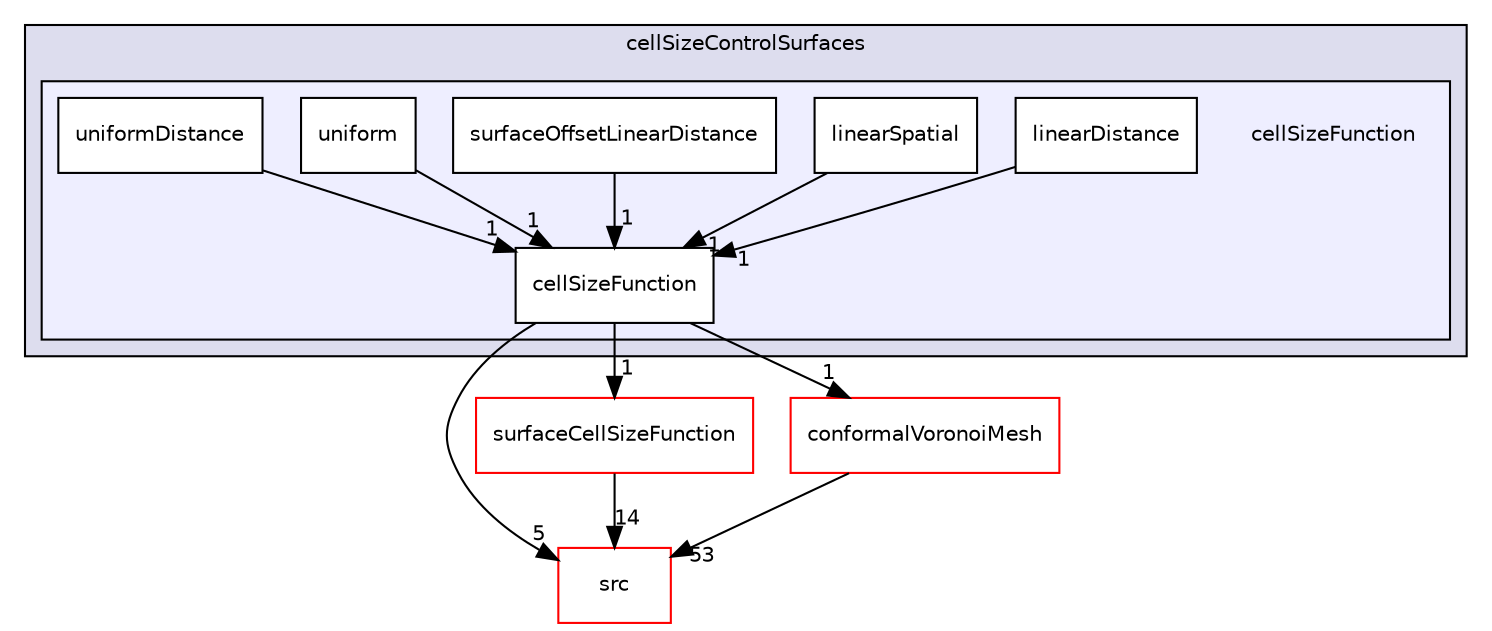 digraph "applications/utilities/mesh/generation/foamyMesh/conformalVoronoiMesh/cellSizeControlSurfaces/cellSizeFunction" {
  bgcolor=transparent;
  compound=true
  node [ fontsize="10", fontname="Helvetica"];
  edge [ labelfontsize="10", labelfontname="Helvetica"];
  subgraph clusterdir_778c82a8af8b45b8f10407162d229375 {
    graph [ bgcolor="#ddddee", pencolor="black", label="cellSizeControlSurfaces" fontname="Helvetica", fontsize="10", URL="dir_778c82a8af8b45b8f10407162d229375.html"]
  subgraph clusterdir_6dd7c2ece02a33713acd5d2ba8a1963a {
    graph [ bgcolor="#eeeeff", pencolor="black", label="" URL="dir_6dd7c2ece02a33713acd5d2ba8a1963a.html"];
    dir_6dd7c2ece02a33713acd5d2ba8a1963a [shape=plaintext label="cellSizeFunction"];
    dir_a1837249e3ee76363e10bc44dc415e5a [shape=box label="cellSizeFunction" color="black" fillcolor="white" style="filled" URL="dir_a1837249e3ee76363e10bc44dc415e5a.html"];
    dir_f4816c0eec55d709829b3de6381fdbe4 [shape=box label="linearDistance" color="black" fillcolor="white" style="filled" URL="dir_f4816c0eec55d709829b3de6381fdbe4.html"];
    dir_a5d0cdf152285744513d46f6895d6a32 [shape=box label="linearSpatial" color="black" fillcolor="white" style="filled" URL="dir_a5d0cdf152285744513d46f6895d6a32.html"];
    dir_c2b51473512eb6b809bda46e1a648ab0 [shape=box label="surfaceOffsetLinearDistance" color="black" fillcolor="white" style="filled" URL="dir_c2b51473512eb6b809bda46e1a648ab0.html"];
    dir_1846c67a6a460817f3e2550782ee40d2 [shape=box label="uniform" color="black" fillcolor="white" style="filled" URL="dir_1846c67a6a460817f3e2550782ee40d2.html"];
    dir_3995394cdb82657bd57bcdcb69e27938 [shape=box label="uniformDistance" color="black" fillcolor="white" style="filled" URL="dir_3995394cdb82657bd57bcdcb69e27938.html"];
  }
  }
  dir_68267d1309a1af8e8297ef4c3efbcdba [shape=box label="src" color="red" URL="dir_68267d1309a1af8e8297ef4c3efbcdba.html"];
  dir_bb203e61ccf055bfaaaa7acfdea88afb [shape=box label="surfaceCellSizeFunction" color="red" URL="dir_bb203e61ccf055bfaaaa7acfdea88afb.html"];
  dir_38479fab6fd543e227b5b42ac4c0dfc7 [shape=box label="conformalVoronoiMesh" color="red" URL="dir_38479fab6fd543e227b5b42ac4c0dfc7.html"];
  dir_1846c67a6a460817f3e2550782ee40d2->dir_a1837249e3ee76363e10bc44dc415e5a [headlabel="1", labeldistance=1.5 headhref="dir_001403_000525.html"];
  dir_a1837249e3ee76363e10bc44dc415e5a->dir_68267d1309a1af8e8297ef4c3efbcdba [headlabel="5", labeldistance=1.5 headhref="dir_000525_000736.html"];
  dir_a1837249e3ee76363e10bc44dc415e5a->dir_bb203e61ccf055bfaaaa7acfdea88afb [headlabel="1", labeldistance=1.5 headhref="dir_000525_000530.html"];
  dir_a1837249e3ee76363e10bc44dc415e5a->dir_38479fab6fd543e227b5b42ac4c0dfc7 [headlabel="1", labeldistance=1.5 headhref="dir_000525_000538.html"];
  dir_bb203e61ccf055bfaaaa7acfdea88afb->dir_68267d1309a1af8e8297ef4c3efbcdba [headlabel="14", labeldistance=1.5 headhref="dir_000530_000736.html"];
  dir_3995394cdb82657bd57bcdcb69e27938->dir_a1837249e3ee76363e10bc44dc415e5a [headlabel="1", labeldistance=1.5 headhref="dir_000529_000525.html"];
  dir_a5d0cdf152285744513d46f6895d6a32->dir_a1837249e3ee76363e10bc44dc415e5a [headlabel="1", labeldistance=1.5 headhref="dir_000527_000525.html"];
  dir_38479fab6fd543e227b5b42ac4c0dfc7->dir_68267d1309a1af8e8297ef4c3efbcdba [headlabel="53", labeldistance=1.5 headhref="dir_000538_000736.html"];
  dir_f4816c0eec55d709829b3de6381fdbe4->dir_a1837249e3ee76363e10bc44dc415e5a [headlabel="1", labeldistance=1.5 headhref="dir_000526_000525.html"];
  dir_c2b51473512eb6b809bda46e1a648ab0->dir_a1837249e3ee76363e10bc44dc415e5a [headlabel="1", labeldistance=1.5 headhref="dir_000528_000525.html"];
}
